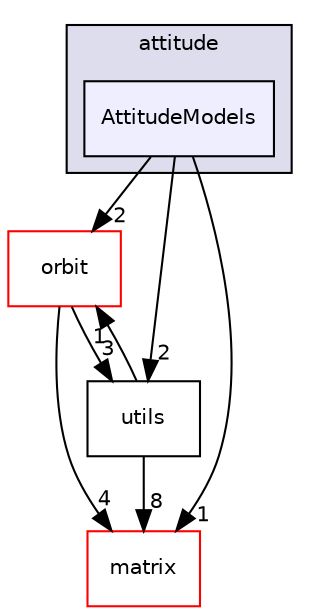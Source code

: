 digraph "AttitudeModels" {
  compound=true
  node [ fontsize="10", fontname="Helvetica"];
  edge [ labelfontsize="10", labelfontname="Helvetica"];
  subgraph clusterdir_c55b91a86a3413cc678b3a37c553022c {
    graph [ bgcolor="#ddddee", pencolor="black", label="attitude" fontname="Helvetica", fontsize="10", URL="dir_c55b91a86a3413cc678b3a37c553022c.html"]
  dir_51b41c79feb9d14c84f22f30b1b7e676 [shape=box, label="AttitudeModels", style="filled", fillcolor="#eeeeff", pencolor="black", URL="dir_51b41c79feb9d14c84f22f30b1b7e676.html"];
  }
  dir_392744e470e3e5dbf93993e14232aa19 [shape=box label="orbit" fillcolor="white" style="filled" color="red" URL="dir_392744e470e3e5dbf93993e14232aa19.html"];
  dir_40d7732de2983c682bb99d86585a563c [shape=box label="matrix" fillcolor="white" style="filled" color="red" URL="dir_40d7732de2983c682bb99d86585a563c.html"];
  dir_313caf1132e152dd9b58bea13a4052ca [shape=box label="utils" URL="dir_313caf1132e152dd9b58bea13a4052ca.html"];
  dir_392744e470e3e5dbf93993e14232aa19->dir_40d7732de2983c682bb99d86585a563c [headlabel="4", labeldistance=1.5 headhref="dir_000013_000002.html"];
  dir_392744e470e3e5dbf93993e14232aa19->dir_313caf1132e152dd9b58bea13a4052ca [headlabel="3", labeldistance=1.5 headhref="dir_000013_000011.html"];
  dir_51b41c79feb9d14c84f22f30b1b7e676->dir_392744e470e3e5dbf93993e14232aa19 [headlabel="2", labeldistance=1.5 headhref="dir_000017_000013.html"];
  dir_51b41c79feb9d14c84f22f30b1b7e676->dir_40d7732de2983c682bb99d86585a563c [headlabel="1", labeldistance=1.5 headhref="dir_000017_000002.html"];
  dir_51b41c79feb9d14c84f22f30b1b7e676->dir_313caf1132e152dd9b58bea13a4052ca [headlabel="2", labeldistance=1.5 headhref="dir_000017_000011.html"];
  dir_313caf1132e152dd9b58bea13a4052ca->dir_392744e470e3e5dbf93993e14232aa19 [headlabel="1", labeldistance=1.5 headhref="dir_000011_000013.html"];
  dir_313caf1132e152dd9b58bea13a4052ca->dir_40d7732de2983c682bb99d86585a563c [headlabel="8", labeldistance=1.5 headhref="dir_000011_000002.html"];
}

